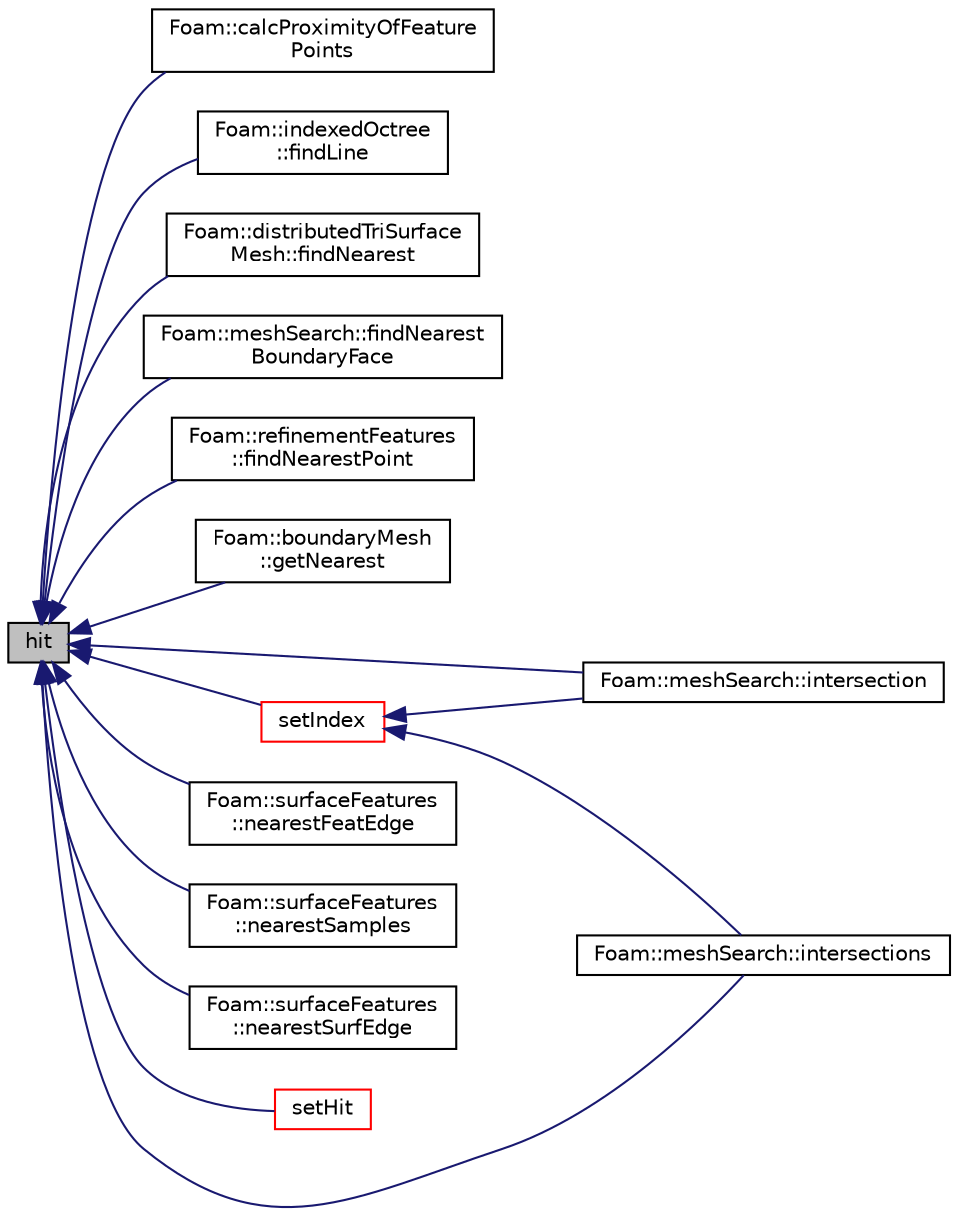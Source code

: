 digraph "hit"
{
  bgcolor="transparent";
  edge [fontname="Helvetica",fontsize="10",labelfontname="Helvetica",labelfontsize="10"];
  node [fontname="Helvetica",fontsize="10",shape=record];
  rankdir="LR";
  Node1 [label="hit",height=0.2,width=0.4,color="black", fillcolor="grey75", style="filled" fontcolor="black"];
  Node1 -> Node2 [dir="back",color="midnightblue",fontsize="10",style="solid",fontname="Helvetica"];
  Node2 [label="Foam::calcProximityOfFeature\lPoints",height=0.2,width=0.4,color="black",URL="$namespaceFoam.html#a985deba6f45a8f3fa3881e8e005612d0"];
  Node1 -> Node3 [dir="back",color="midnightblue",fontsize="10",style="solid",fontname="Helvetica"];
  Node3 [label="Foam::indexedOctree\l::findLine",height=0.2,width=0.4,color="black",URL="$classFoam_1_1indexedOctree.html#a978a0dc911232f73db03506cdfa115d8"];
  Node1 -> Node4 [dir="back",color="midnightblue",fontsize="10",style="solid",fontname="Helvetica"];
  Node4 [label="Foam::distributedTriSurface\lMesh::findNearest",height=0.2,width=0.4,color="black",URL="$classFoam_1_1distributedTriSurfaceMesh.html#ad64c821f48b189f0be09244ae2037fdc"];
  Node1 -> Node5 [dir="back",color="midnightblue",fontsize="10",style="solid",fontname="Helvetica"];
  Node5 [label="Foam::meshSearch::findNearest\lBoundaryFace",height=0.2,width=0.4,color="black",URL="$classFoam_1_1meshSearch.html#ad28edd754a2ff6caec90415660e87114",tooltip="Find nearest boundary face. "];
  Node1 -> Node6 [dir="back",color="midnightblue",fontsize="10",style="solid",fontname="Helvetica"];
  Node6 [label="Foam::refinementFeatures\l::findNearestPoint",height=0.2,width=0.4,color="black",URL="$classFoam_1_1refinementFeatures.html#af325395e896cf5a85e7d72a0c8c34735",tooltip="Find nearest feature point. Sets. "];
  Node1 -> Node7 [dir="back",color="midnightblue",fontsize="10",style="solid",fontname="Helvetica"];
  Node7 [label="Foam::boundaryMesh\l::getNearest",height=0.2,width=0.4,color="black",URL="$classFoam_1_1boundaryMesh.html#afc0c1d142df9fc42e5efffdf1f144d3a",tooltip="Get bMesh index of nearest face for every boundary face in. "];
  Node1 -> Node8 [dir="back",color="midnightblue",fontsize="10",style="solid",fontname="Helvetica"];
  Node8 [label="Foam::meshSearch::intersection",height=0.2,width=0.4,color="black",URL="$classFoam_1_1meshSearch.html#a2631aca19330f06a6f56e58f5095abe0",tooltip="Find first intersection of boundary in segment [pStart, pEnd]. "];
  Node1 -> Node9 [dir="back",color="midnightblue",fontsize="10",style="solid",fontname="Helvetica"];
  Node9 [label="Foam::meshSearch::intersections",height=0.2,width=0.4,color="black",URL="$classFoam_1_1meshSearch.html#ac8bf48d32d0edf70564b549a79c0deac",tooltip="Find all intersections of boundary within segment pStart .. pEnd. "];
  Node1 -> Node10 [dir="back",color="midnightblue",fontsize="10",style="solid",fontname="Helvetica"];
  Node10 [label="Foam::surfaceFeatures\l::nearestFeatEdge",height=0.2,width=0.4,color="black",URL="$classFoam_1_1surfaceFeatures.html#a1886e792c1c3df0142ae87adadbd7aef",tooltip="Find nearest feature edge to each surface edge. Uses the. "];
  Node1 -> Node11 [dir="back",color="midnightblue",fontsize="10",style="solid",fontname="Helvetica"];
  Node11 [label="Foam::surfaceFeatures\l::nearestSamples",height=0.2,width=0.4,color="black",URL="$classFoam_1_1surfaceFeatures.html#a05b6a62c91ca3d68db42ba635ff1f307",tooltip="Find nearest sample for selected surface points. "];
  Node1 -> Node12 [dir="back",color="midnightblue",fontsize="10",style="solid",fontname="Helvetica"];
  Node12 [label="Foam::surfaceFeatures\l::nearestSurfEdge",height=0.2,width=0.4,color="black",URL="$classFoam_1_1surfaceFeatures.html#ac9d88c671fbfe12e0526038fb054c11d",tooltip="Find nearest surface edge (out of selectedEdges) for. "];
  Node1 -> Node13 [dir="back",color="midnightblue",fontsize="10",style="solid",fontname="Helvetica"];
  Node13 [label="setHit",height=0.2,width=0.4,color="red",URL="$classFoam_1_1PointIndexHit.html#af857bf9136ee4938a5de88d60b75b706"];
  Node1 -> Node14 [dir="back",color="midnightblue",fontsize="10",style="solid",fontname="Helvetica"];
  Node14 [label="setIndex",height=0.2,width=0.4,color="red",URL="$classFoam_1_1PointIndexHit.html#af1194cc388e0880f1a5d4b21528bbff1"];
  Node14 -> Node8 [dir="back",color="midnightblue",fontsize="10",style="solid",fontname="Helvetica"];
  Node14 -> Node9 [dir="back",color="midnightblue",fontsize="10",style="solid",fontname="Helvetica"];
}
